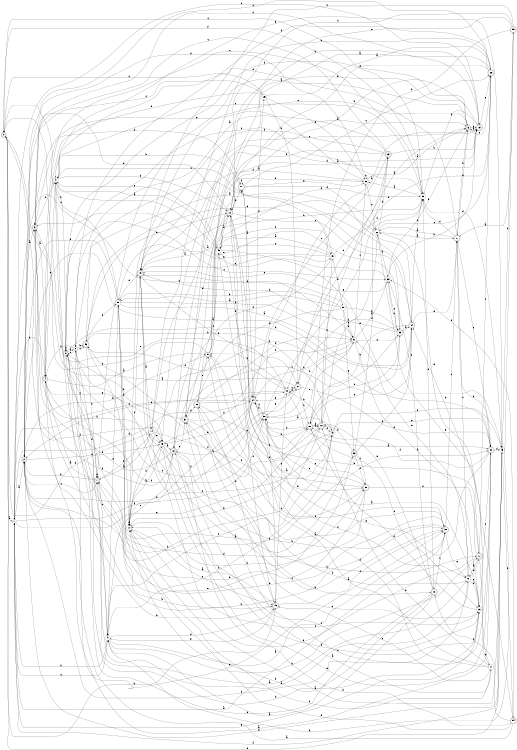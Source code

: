 digraph n47_7 {
__start0 [label="" shape="none"];

rankdir=LR;
size="8,5";

s0 [style="rounded,filled", color="black", fillcolor="white" shape="doublecircle", label="0"];
s1 [style="filled", color="black", fillcolor="white" shape="circle", label="1"];
s2 [style="rounded,filled", color="black", fillcolor="white" shape="doublecircle", label="2"];
s3 [style="rounded,filled", color="black", fillcolor="white" shape="doublecircle", label="3"];
s4 [style="rounded,filled", color="black", fillcolor="white" shape="doublecircle", label="4"];
s5 [style="rounded,filled", color="black", fillcolor="white" shape="doublecircle", label="5"];
s6 [style="rounded,filled", color="black", fillcolor="white" shape="doublecircle", label="6"];
s7 [style="rounded,filled", color="black", fillcolor="white" shape="doublecircle", label="7"];
s8 [style="filled", color="black", fillcolor="white" shape="circle", label="8"];
s9 [style="filled", color="black", fillcolor="white" shape="circle", label="9"];
s10 [style="filled", color="black", fillcolor="white" shape="circle", label="10"];
s11 [style="rounded,filled", color="black", fillcolor="white" shape="doublecircle", label="11"];
s12 [style="rounded,filled", color="black", fillcolor="white" shape="doublecircle", label="12"];
s13 [style="rounded,filled", color="black", fillcolor="white" shape="doublecircle", label="13"];
s14 [style="filled", color="black", fillcolor="white" shape="circle", label="14"];
s15 [style="rounded,filled", color="black", fillcolor="white" shape="doublecircle", label="15"];
s16 [style="rounded,filled", color="black", fillcolor="white" shape="doublecircle", label="16"];
s17 [style="filled", color="black", fillcolor="white" shape="circle", label="17"];
s18 [style="rounded,filled", color="black", fillcolor="white" shape="doublecircle", label="18"];
s19 [style="filled", color="black", fillcolor="white" shape="circle", label="19"];
s20 [style="rounded,filled", color="black", fillcolor="white" shape="doublecircle", label="20"];
s21 [style="rounded,filled", color="black", fillcolor="white" shape="doublecircle", label="21"];
s22 [style="filled", color="black", fillcolor="white" shape="circle", label="22"];
s23 [style="rounded,filled", color="black", fillcolor="white" shape="doublecircle", label="23"];
s24 [style="rounded,filled", color="black", fillcolor="white" shape="doublecircle", label="24"];
s25 [style="filled", color="black", fillcolor="white" shape="circle", label="25"];
s26 [style="rounded,filled", color="black", fillcolor="white" shape="doublecircle", label="26"];
s27 [style="rounded,filled", color="black", fillcolor="white" shape="doublecircle", label="27"];
s28 [style="rounded,filled", color="black", fillcolor="white" shape="doublecircle", label="28"];
s29 [style="filled", color="black", fillcolor="white" shape="circle", label="29"];
s30 [style="filled", color="black", fillcolor="white" shape="circle", label="30"];
s31 [style="filled", color="black", fillcolor="white" shape="circle", label="31"];
s32 [style="filled", color="black", fillcolor="white" shape="circle", label="32"];
s33 [style="rounded,filled", color="black", fillcolor="white" shape="doublecircle", label="33"];
s34 [style="rounded,filled", color="black", fillcolor="white" shape="doublecircle", label="34"];
s35 [style="filled", color="black", fillcolor="white" shape="circle", label="35"];
s36 [style="filled", color="black", fillcolor="white" shape="circle", label="36"];
s37 [style="rounded,filled", color="black", fillcolor="white" shape="doublecircle", label="37"];
s38 [style="rounded,filled", color="black", fillcolor="white" shape="doublecircle", label="38"];
s39 [style="rounded,filled", color="black", fillcolor="white" shape="doublecircle", label="39"];
s40 [style="rounded,filled", color="black", fillcolor="white" shape="doublecircle", label="40"];
s41 [style="filled", color="black", fillcolor="white" shape="circle", label="41"];
s42 [style="filled", color="black", fillcolor="white" shape="circle", label="42"];
s43 [style="filled", color="black", fillcolor="white" shape="circle", label="43"];
s44 [style="filled", color="black", fillcolor="white" shape="circle", label="44"];
s45 [style="filled", color="black", fillcolor="white" shape="circle", label="45"];
s46 [style="rounded,filled", color="black", fillcolor="white" shape="doublecircle", label="46"];
s47 [style="filled", color="black", fillcolor="white" shape="circle", label="47"];
s48 [style="filled", color="black", fillcolor="white" shape="circle", label="48"];
s49 [style="filled", color="black", fillcolor="white" shape="circle", label="49"];
s50 [style="filled", color="black", fillcolor="white" shape="circle", label="50"];
s51 [style="filled", color="black", fillcolor="white" shape="circle", label="51"];
s52 [style="rounded,filled", color="black", fillcolor="white" shape="doublecircle", label="52"];
s53 [style="rounded,filled", color="black", fillcolor="white" shape="doublecircle", label="53"];
s54 [style="rounded,filled", color="black", fillcolor="white" shape="doublecircle", label="54"];
s55 [style="rounded,filled", color="black", fillcolor="white" shape="doublecircle", label="55"];
s56 [style="rounded,filled", color="black", fillcolor="white" shape="doublecircle", label="56"];
s57 [style="rounded,filled", color="black", fillcolor="white" shape="doublecircle", label="57"];
s0 -> s1 [label="a"];
s0 -> s46 [label="b"];
s0 -> s35 [label="c"];
s0 -> s43 [label="d"];
s0 -> s19 [label="e"];
s0 -> s45 [label="f"];
s1 -> s2 [label="a"];
s1 -> s31 [label="b"];
s1 -> s41 [label="c"];
s1 -> s24 [label="d"];
s1 -> s28 [label="e"];
s1 -> s30 [label="f"];
s2 -> s3 [label="a"];
s2 -> s27 [label="b"];
s2 -> s7 [label="c"];
s2 -> s10 [label="d"];
s2 -> s38 [label="e"];
s2 -> s45 [label="f"];
s3 -> s4 [label="a"];
s3 -> s45 [label="b"];
s3 -> s15 [label="c"];
s3 -> s57 [label="d"];
s3 -> s47 [label="e"];
s3 -> s16 [label="f"];
s4 -> s5 [label="a"];
s4 -> s46 [label="b"];
s4 -> s47 [label="c"];
s4 -> s1 [label="d"];
s4 -> s45 [label="e"];
s4 -> s30 [label="f"];
s5 -> s6 [label="a"];
s5 -> s2 [label="b"];
s5 -> s48 [label="c"];
s5 -> s10 [label="d"];
s5 -> s6 [label="e"];
s5 -> s0 [label="f"];
s6 -> s7 [label="a"];
s6 -> s15 [label="b"];
s6 -> s44 [label="c"];
s6 -> s21 [label="d"];
s6 -> s26 [label="e"];
s6 -> s8 [label="f"];
s7 -> s4 [label="a"];
s7 -> s2 [label="b"];
s7 -> s8 [label="c"];
s7 -> s7 [label="d"];
s7 -> s41 [label="e"];
s7 -> s14 [label="f"];
s8 -> s9 [label="a"];
s8 -> s20 [label="b"];
s8 -> s32 [label="c"];
s8 -> s8 [label="d"];
s8 -> s52 [label="e"];
s8 -> s35 [label="f"];
s9 -> s10 [label="a"];
s9 -> s56 [label="b"];
s9 -> s56 [label="c"];
s9 -> s41 [label="d"];
s9 -> s8 [label="e"];
s9 -> s4 [label="f"];
s10 -> s7 [label="a"];
s10 -> s11 [label="b"];
s10 -> s29 [label="c"];
s10 -> s29 [label="d"];
s10 -> s31 [label="e"];
s10 -> s39 [label="f"];
s11 -> s10 [label="a"];
s11 -> s12 [label="b"];
s11 -> s26 [label="c"];
s11 -> s34 [label="d"];
s11 -> s17 [label="e"];
s11 -> s44 [label="f"];
s12 -> s13 [label="a"];
s12 -> s57 [label="b"];
s12 -> s33 [label="c"];
s12 -> s2 [label="d"];
s12 -> s53 [label="e"];
s12 -> s46 [label="f"];
s13 -> s14 [label="a"];
s13 -> s38 [label="b"];
s13 -> s15 [label="c"];
s13 -> s31 [label="d"];
s13 -> s49 [label="e"];
s13 -> s27 [label="f"];
s14 -> s7 [label="a"];
s14 -> s15 [label="b"];
s14 -> s29 [label="c"];
s14 -> s0 [label="d"];
s14 -> s45 [label="e"];
s14 -> s42 [label="f"];
s15 -> s6 [label="a"];
s15 -> s12 [label="b"];
s15 -> s1 [label="c"];
s15 -> s16 [label="d"];
s15 -> s26 [label="e"];
s15 -> s35 [label="f"];
s16 -> s17 [label="a"];
s16 -> s11 [label="b"];
s16 -> s37 [label="c"];
s16 -> s12 [label="d"];
s16 -> s41 [label="e"];
s16 -> s3 [label="f"];
s17 -> s5 [label="a"];
s17 -> s18 [label="b"];
s17 -> s46 [label="c"];
s17 -> s12 [label="d"];
s17 -> s22 [label="e"];
s17 -> s44 [label="f"];
s18 -> s6 [label="a"];
s18 -> s19 [label="b"];
s18 -> s49 [label="c"];
s18 -> s2 [label="d"];
s18 -> s48 [label="e"];
s18 -> s42 [label="f"];
s19 -> s20 [label="a"];
s19 -> s5 [label="b"];
s19 -> s27 [label="c"];
s19 -> s2 [label="d"];
s19 -> s30 [label="e"];
s19 -> s56 [label="f"];
s20 -> s3 [label="a"];
s20 -> s21 [label="b"];
s20 -> s37 [label="c"];
s20 -> s43 [label="d"];
s20 -> s57 [label="e"];
s20 -> s28 [label="f"];
s21 -> s22 [label="a"];
s21 -> s6 [label="b"];
s21 -> s10 [label="c"];
s21 -> s47 [label="d"];
s21 -> s20 [label="e"];
s21 -> s35 [label="f"];
s22 -> s21 [label="a"];
s22 -> s23 [label="b"];
s22 -> s26 [label="c"];
s22 -> s13 [label="d"];
s22 -> s18 [label="e"];
s22 -> s32 [label="f"];
s23 -> s9 [label="a"];
s23 -> s15 [label="b"];
s23 -> s3 [label="c"];
s23 -> s13 [label="d"];
s23 -> s24 [label="e"];
s23 -> s37 [label="f"];
s24 -> s25 [label="a"];
s24 -> s16 [label="b"];
s24 -> s30 [label="c"];
s24 -> s1 [label="d"];
s24 -> s45 [label="e"];
s24 -> s44 [label="f"];
s25 -> s26 [label="a"];
s25 -> s27 [label="b"];
s25 -> s0 [label="c"];
s25 -> s4 [label="d"];
s25 -> s36 [label="e"];
s25 -> s3 [label="f"];
s26 -> s12 [label="a"];
s26 -> s14 [label="b"];
s26 -> s2 [label="c"];
s26 -> s19 [label="d"];
s26 -> s12 [label="e"];
s26 -> s9 [label="f"];
s27 -> s3 [label="a"];
s27 -> s28 [label="b"];
s27 -> s23 [label="c"];
s27 -> s19 [label="d"];
s27 -> s24 [label="e"];
s27 -> s20 [label="f"];
s28 -> s18 [label="a"];
s28 -> s24 [label="b"];
s28 -> s29 [label="c"];
s28 -> s30 [label="d"];
s28 -> s33 [label="e"];
s28 -> s18 [label="f"];
s29 -> s30 [label="a"];
s29 -> s37 [label="b"];
s29 -> s20 [label="c"];
s29 -> s9 [label="d"];
s29 -> s1 [label="e"];
s29 -> s28 [label="f"];
s30 -> s15 [label="a"];
s30 -> s24 [label="b"];
s30 -> s8 [label="c"];
s30 -> s31 [label="d"];
s30 -> s35 [label="e"];
s30 -> s46 [label="f"];
s31 -> s32 [label="a"];
s31 -> s24 [label="b"];
s31 -> s36 [label="c"];
s31 -> s33 [label="d"];
s31 -> s30 [label="e"];
s31 -> s29 [label="f"];
s32 -> s3 [label="a"];
s32 -> s15 [label="b"];
s32 -> s33 [label="c"];
s32 -> s33 [label="d"];
s32 -> s13 [label="e"];
s32 -> s6 [label="f"];
s33 -> s34 [label="a"];
s33 -> s13 [label="b"];
s33 -> s37 [label="c"];
s33 -> s28 [label="d"];
s33 -> s47 [label="e"];
s33 -> s27 [label="f"];
s34 -> s2 [label="a"];
s34 -> s28 [label="b"];
s34 -> s35 [label="c"];
s34 -> s56 [label="d"];
s34 -> s21 [label="e"];
s34 -> s9 [label="f"];
s35 -> s36 [label="a"];
s35 -> s37 [label="b"];
s35 -> s4 [label="c"];
s35 -> s40 [label="d"];
s35 -> s47 [label="e"];
s35 -> s0 [label="f"];
s36 -> s6 [label="a"];
s36 -> s36 [label="b"];
s36 -> s22 [label="c"];
s36 -> s2 [label="d"];
s36 -> s3 [label="e"];
s36 -> s13 [label="f"];
s37 -> s38 [label="a"];
s37 -> s8 [label="b"];
s37 -> s28 [label="c"];
s37 -> s39 [label="d"];
s37 -> s36 [label="e"];
s37 -> s38 [label="f"];
s38 -> s1 [label="a"];
s38 -> s4 [label="b"];
s38 -> s21 [label="c"];
s38 -> s7 [label="d"];
s38 -> s10 [label="e"];
s38 -> s13 [label="f"];
s39 -> s15 [label="a"];
s39 -> s40 [label="b"];
s39 -> s53 [label="c"];
s39 -> s31 [label="d"];
s39 -> s5 [label="e"];
s39 -> s31 [label="f"];
s40 -> s41 [label="a"];
s40 -> s51 [label="b"];
s40 -> s38 [label="c"];
s40 -> s8 [label="d"];
s40 -> s18 [label="e"];
s40 -> s32 [label="f"];
s41 -> s38 [label="a"];
s41 -> s11 [label="b"];
s41 -> s42 [label="c"];
s41 -> s46 [label="d"];
s41 -> s51 [label="e"];
s41 -> s1 [label="f"];
s42 -> s30 [label="a"];
s42 -> s43 [label="b"];
s42 -> s9 [label="c"];
s42 -> s41 [label="d"];
s42 -> s20 [label="e"];
s42 -> s56 [label="f"];
s43 -> s44 [label="a"];
s43 -> s54 [label="b"];
s43 -> s55 [label="c"];
s43 -> s35 [label="d"];
s43 -> s2 [label="e"];
s43 -> s1 [label="f"];
s44 -> s45 [label="a"];
s44 -> s18 [label="b"];
s44 -> s13 [label="c"];
s44 -> s44 [label="d"];
s44 -> s46 [label="e"];
s44 -> s34 [label="f"];
s45 -> s16 [label="a"];
s45 -> s44 [label="b"];
s45 -> s29 [label="c"];
s45 -> s29 [label="d"];
s45 -> s20 [label="e"];
s45 -> s19 [label="f"];
s46 -> s44 [label="a"];
s46 -> s47 [label="b"];
s46 -> s19 [label="c"];
s46 -> s39 [label="d"];
s46 -> s41 [label="e"];
s46 -> s38 [label="f"];
s47 -> s48 [label="a"];
s47 -> s8 [label="b"];
s47 -> s49 [label="c"];
s47 -> s12 [label="d"];
s47 -> s43 [label="e"];
s47 -> s20 [label="f"];
s48 -> s12 [label="a"];
s48 -> s24 [label="b"];
s48 -> s47 [label="c"];
s48 -> s35 [label="d"];
s48 -> s43 [label="e"];
s48 -> s49 [label="f"];
s49 -> s48 [label="a"];
s49 -> s50 [label="b"];
s49 -> s48 [label="c"];
s49 -> s16 [label="d"];
s49 -> s51 [label="e"];
s49 -> s35 [label="f"];
s50 -> s51 [label="a"];
s50 -> s51 [label="b"];
s50 -> s33 [label="c"];
s50 -> s39 [label="d"];
s50 -> s52 [label="e"];
s50 -> s31 [label="f"];
s51 -> s34 [label="a"];
s51 -> s31 [label="b"];
s51 -> s0 [label="c"];
s51 -> s13 [label="d"];
s51 -> s2 [label="e"];
s51 -> s44 [label="f"];
s52 -> s51 [label="a"];
s52 -> s18 [label="b"];
s52 -> s53 [label="c"];
s52 -> s23 [label="d"];
s52 -> s34 [label="e"];
s52 -> s53 [label="f"];
s53 -> s5 [label="a"];
s53 -> s7 [label="b"];
s53 -> s24 [label="c"];
s53 -> s11 [label="d"];
s53 -> s30 [label="e"];
s53 -> s44 [label="f"];
s54 -> s8 [label="a"];
s54 -> s16 [label="b"];
s54 -> s40 [label="c"];
s54 -> s44 [label="d"];
s54 -> s22 [label="e"];
s54 -> s32 [label="f"];
s55 -> s21 [label="a"];
s55 -> s41 [label="b"];
s55 -> s13 [label="c"];
s55 -> s28 [label="d"];
s55 -> s12 [label="e"];
s55 -> s45 [label="f"];
s56 -> s22 [label="a"];
s56 -> s42 [label="b"];
s56 -> s7 [label="c"];
s56 -> s53 [label="d"];
s56 -> s12 [label="e"];
s56 -> s51 [label="f"];
s57 -> s24 [label="a"];
s57 -> s47 [label="b"];
s57 -> s26 [label="c"];
s57 -> s34 [label="d"];
s57 -> s36 [label="e"];
s57 -> s57 [label="f"];

}